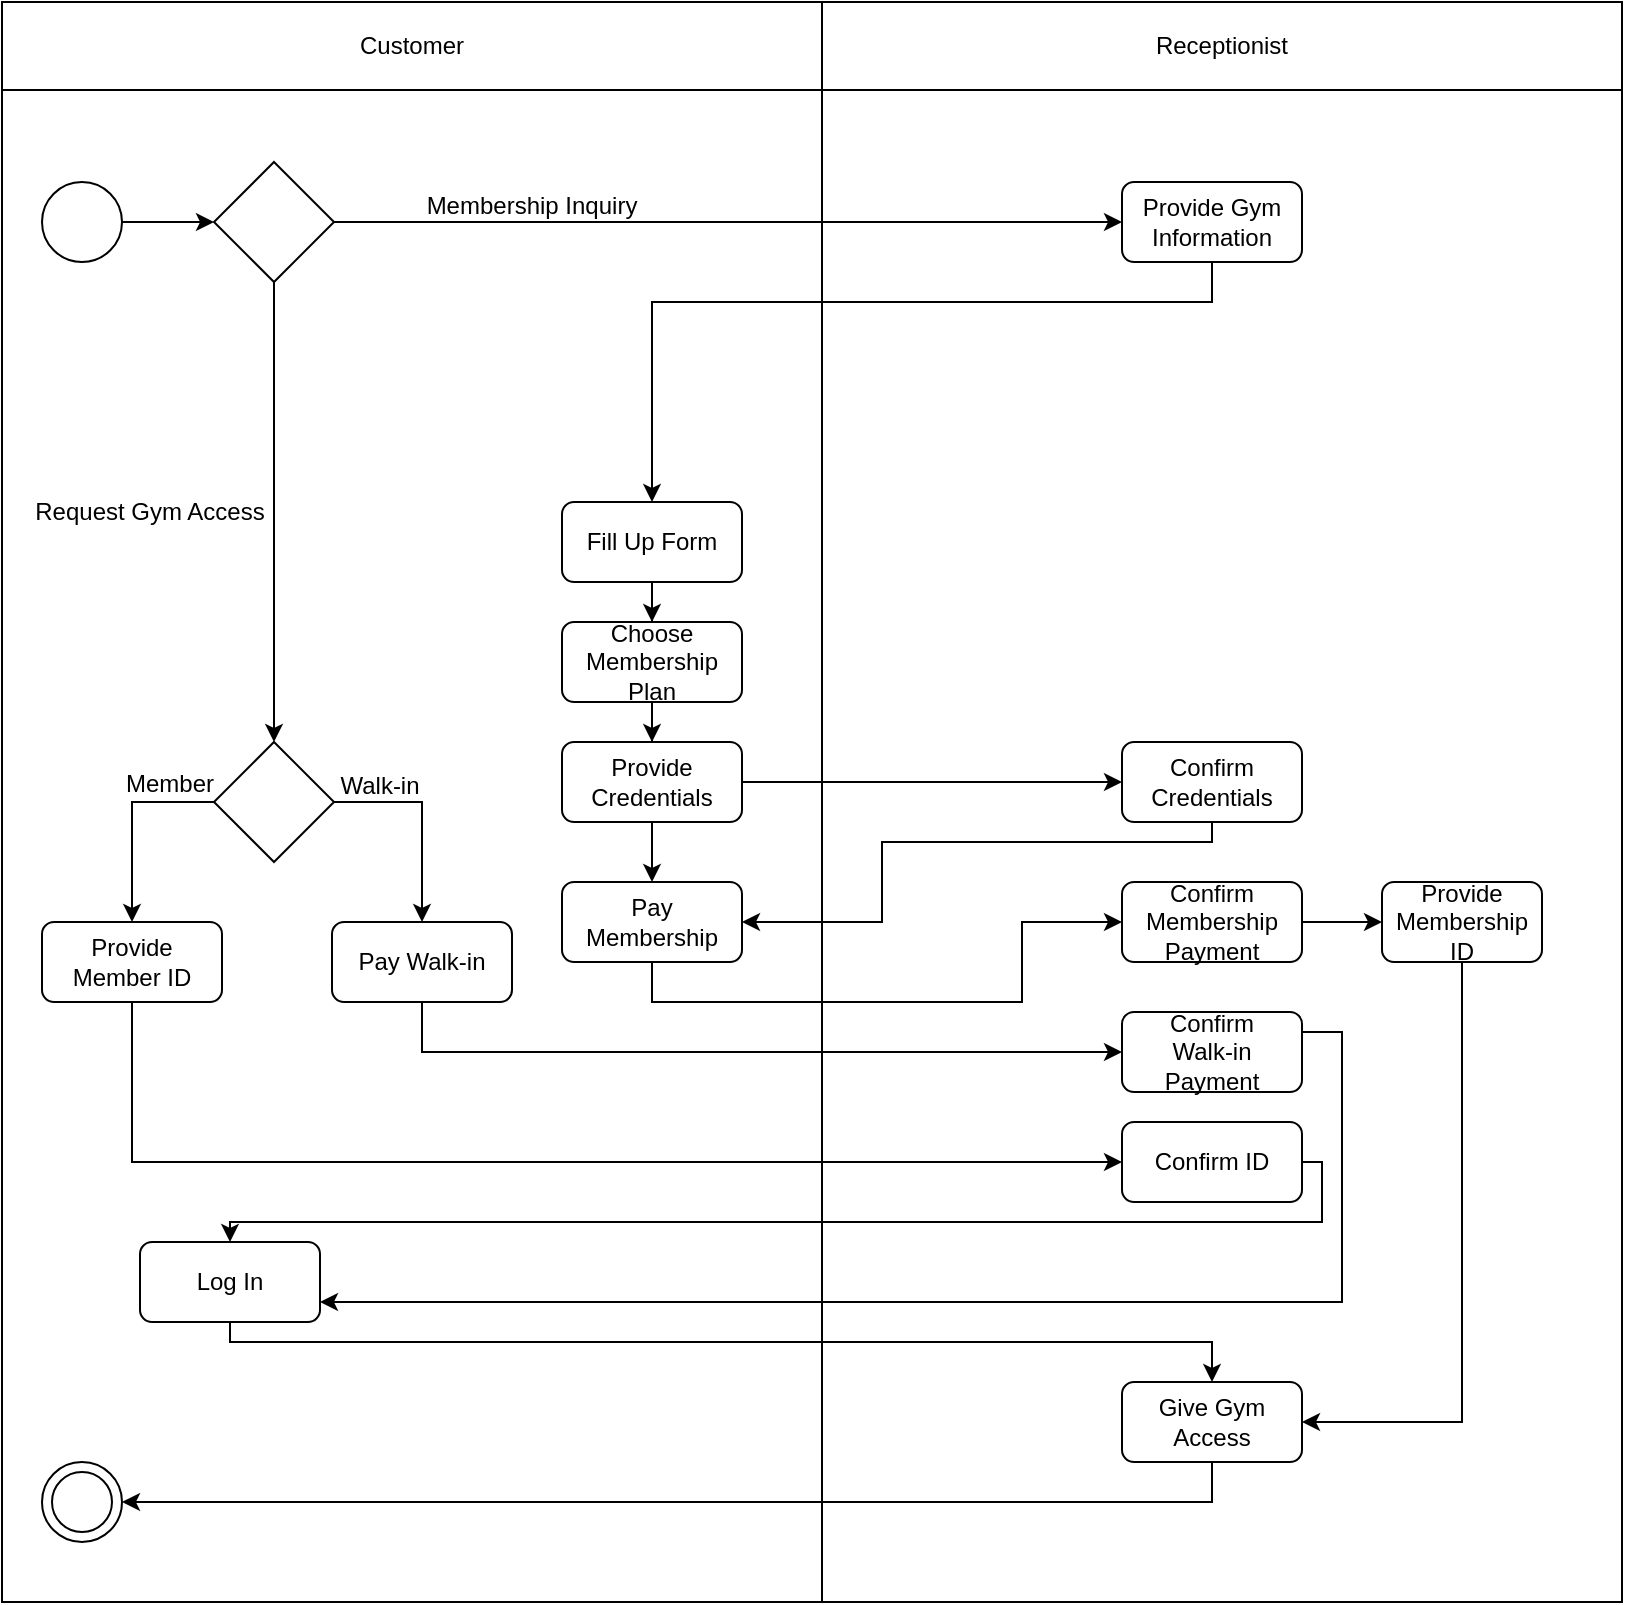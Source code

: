 <mxfile version="24.7.14">
  <diagram id="prtHgNgQTEPvFCAcTncT" name="Page-1">
    <mxGraphModel dx="1633" dy="755" grid="1" gridSize="10" guides="1" tooltips="1" connect="1" arrows="1" fold="1" page="1" pageScale="1" pageWidth="827" pageHeight="1169" math="0" shadow="0">
      <root>
        <mxCell id="0" />
        <mxCell id="1" parent="0" />
        <mxCell id="Im2IujWXLCtxK3zsTkd3-11" value="" style="shape=table;startSize=0;container=1;collapsible=0;childLayout=tableLayout;" parent="1" vertex="1">
          <mxGeometry x="70" y="40" width="810" height="800" as="geometry" />
        </mxCell>
        <mxCell id="Im2IujWXLCtxK3zsTkd3-12" value="" style="shape=tableRow;horizontal=0;startSize=0;swimlaneHead=0;swimlaneBody=0;strokeColor=inherit;top=0;left=0;bottom=0;right=0;collapsible=0;dropTarget=0;fillColor=none;points=[[0,0.5],[1,0.5]];portConstraint=eastwest;" parent="Im2IujWXLCtxK3zsTkd3-11" vertex="1">
          <mxGeometry width="810" height="44" as="geometry" />
        </mxCell>
        <mxCell id="Im2IujWXLCtxK3zsTkd3-13" value="Customer" style="shape=partialRectangle;html=1;whiteSpace=wrap;connectable=0;strokeColor=inherit;overflow=hidden;fillColor=none;top=0;left=0;bottom=0;right=0;pointerEvents=1;" parent="Im2IujWXLCtxK3zsTkd3-12" vertex="1">
          <mxGeometry width="410" height="44" as="geometry">
            <mxRectangle width="410" height="44" as="alternateBounds" />
          </mxGeometry>
        </mxCell>
        <mxCell id="Im2IujWXLCtxK3zsTkd3-14" value="Receptionist" style="shape=partialRectangle;html=1;whiteSpace=wrap;connectable=0;strokeColor=inherit;overflow=hidden;fillColor=none;top=0;left=0;bottom=0;right=0;pointerEvents=1;" parent="Im2IujWXLCtxK3zsTkd3-12" vertex="1">
          <mxGeometry x="410" width="400" height="44" as="geometry">
            <mxRectangle width="400" height="44" as="alternateBounds" />
          </mxGeometry>
        </mxCell>
        <mxCell id="Im2IujWXLCtxK3zsTkd3-15" value="" style="shape=tableRow;horizontal=0;startSize=0;swimlaneHead=0;swimlaneBody=0;strokeColor=inherit;top=0;left=0;bottom=0;right=0;collapsible=0;dropTarget=0;fillColor=none;points=[[0,0.5],[1,0.5]];portConstraint=eastwest;" parent="Im2IujWXLCtxK3zsTkd3-11" vertex="1">
          <mxGeometry y="44" width="810" height="756" as="geometry" />
        </mxCell>
        <mxCell id="Im2IujWXLCtxK3zsTkd3-16" value="" style="shape=partialRectangle;html=1;whiteSpace=wrap;connectable=0;strokeColor=inherit;overflow=hidden;fillColor=none;top=0;left=0;bottom=0;right=0;pointerEvents=1;" parent="Im2IujWXLCtxK3zsTkd3-15" vertex="1">
          <mxGeometry width="410" height="756" as="geometry">
            <mxRectangle width="410" height="756" as="alternateBounds" />
          </mxGeometry>
        </mxCell>
        <mxCell id="Im2IujWXLCtxK3zsTkd3-17" value="" style="shape=partialRectangle;html=1;whiteSpace=wrap;connectable=0;strokeColor=inherit;overflow=hidden;fillColor=none;top=0;left=0;bottom=0;right=0;pointerEvents=1;" parent="Im2IujWXLCtxK3zsTkd3-15" vertex="1">
          <mxGeometry x="410" width="400" height="756" as="geometry">
            <mxRectangle width="400" height="756" as="alternateBounds" />
          </mxGeometry>
        </mxCell>
        <mxCell id="Im2IujWXLCtxK3zsTkd3-24" value="" style="whiteSpace=wrap;html=1;" parent="Im2IujWXLCtxK3zsTkd3-15" vertex="1">
          <mxGeometry x="810" width="NaN" height="756" as="geometry">
            <mxRectangle width="NaN" height="756" as="alternateBounds" />
          </mxGeometry>
        </mxCell>
        <mxCell id="rvdJIMKBWjh_Pe81FS9a-73" value="" style="ellipse;whiteSpace=wrap;html=1;rounded=1;" parent="Im2IujWXLCtxK3zsTkd3-15" vertex="1">
          <mxGeometry width="NaN" height="756" as="geometry">
            <mxRectangle width="NaN" height="756" as="alternateBounds" />
          </mxGeometry>
        </mxCell>
        <mxCell id="rvdJIMKBWjh_Pe81FS9a-49" value="" style="edgeStyle=orthogonalEdgeStyle;rounded=0;orthogonalLoop=1;jettySize=auto;html=1;" parent="1" source="Im2IujWXLCtxK3zsTkd3-19" target="Im2IujWXLCtxK3zsTkd3-66" edge="1">
          <mxGeometry relative="1" as="geometry" />
        </mxCell>
        <mxCell id="Im2IujWXLCtxK3zsTkd3-19" value="" style="ellipse;whiteSpace=wrap;html=1;aspect=fixed;" parent="1" vertex="1">
          <mxGeometry x="90" y="130" width="40" height="40" as="geometry" />
        </mxCell>
        <mxCell id="rvdJIMKBWjh_Pe81FS9a-55" value="" style="edgeStyle=orthogonalEdgeStyle;rounded=0;orthogonalLoop=1;jettySize=auto;html=1;" parent="1" source="Im2IujWXLCtxK3zsTkd3-20" target="Im2IujWXLCtxK3zsTkd3-71" edge="1">
          <mxGeometry relative="1" as="geometry">
            <Array as="points">
              <mxPoint x="135" y="440" />
            </Array>
          </mxGeometry>
        </mxCell>
        <mxCell id="rvdJIMKBWjh_Pe81FS9a-56" value="" style="edgeStyle=orthogonalEdgeStyle;rounded=0;orthogonalLoop=1;jettySize=auto;html=1;exitX=1;exitY=0.5;exitDx=0;exitDy=0;" parent="1" source="Im2IujWXLCtxK3zsTkd3-20" target="rvdJIMKBWjh_Pe81FS9a-20" edge="1">
          <mxGeometry relative="1" as="geometry" />
        </mxCell>
        <mxCell id="Im2IujWXLCtxK3zsTkd3-20" value="" style="rhombus;whiteSpace=wrap;html=1;" parent="1" vertex="1">
          <mxGeometry x="176" y="410" width="60" height="60" as="geometry" />
        </mxCell>
        <mxCell id="rvdJIMKBWjh_Pe81FS9a-97" style="edgeStyle=orthogonalEdgeStyle;rounded=0;orthogonalLoop=1;jettySize=auto;html=1;exitX=0.5;exitY=1;exitDx=0;exitDy=0;entryX=1;entryY=0.5;entryDx=0;entryDy=0;" parent="1" source="Im2IujWXLCtxK3zsTkd3-28" target="Im2IujWXLCtxK3zsTkd3-41" edge="1">
          <mxGeometry relative="1" as="geometry" />
        </mxCell>
        <mxCell id="Im2IujWXLCtxK3zsTkd3-28" value="Provide Membership&lt;div&gt;ID&lt;/div&gt;" style="rounded=1;whiteSpace=wrap;html=1;" parent="1" vertex="1">
          <mxGeometry x="760" y="480" width="80" height="40" as="geometry" />
        </mxCell>
        <mxCell id="rvdJIMKBWjh_Pe81FS9a-96" value="" style="edgeStyle=orthogonalEdgeStyle;rounded=0;orthogonalLoop=1;jettySize=auto;html=1;" parent="1" source="Im2IujWXLCtxK3zsTkd3-36" target="Im2IujWXLCtxK3zsTkd3-28" edge="1">
          <mxGeometry relative="1" as="geometry" />
        </mxCell>
        <mxCell id="Im2IujWXLCtxK3zsTkd3-36" value="Confirm&lt;div&gt;Membership Payment&lt;/div&gt;" style="rounded=1;whiteSpace=wrap;html=1;" parent="1" vertex="1">
          <mxGeometry x="630" y="480" width="90" height="40" as="geometry" />
        </mxCell>
        <mxCell id="rvdJIMKBWjh_Pe81FS9a-99" style="edgeStyle=orthogonalEdgeStyle;rounded=0;orthogonalLoop=1;jettySize=auto;html=1;exitX=0.5;exitY=1;exitDx=0;exitDy=0;" parent="1" source="Im2IujWXLCtxK3zsTkd3-41" edge="1">
          <mxGeometry relative="1" as="geometry">
            <mxPoint x="130" y="790" as="targetPoint" />
            <Array as="points">
              <mxPoint x="675" y="790" />
            </Array>
          </mxGeometry>
        </mxCell>
        <mxCell id="Im2IujWXLCtxK3zsTkd3-41" value="Give Gym Access" style="rounded=1;whiteSpace=wrap;html=1;" parent="1" vertex="1">
          <mxGeometry x="630" y="730" width="90" height="40" as="geometry" />
        </mxCell>
        <mxCell id="Im2IujWXLCtxK3zsTkd3-47" value="" style="group" parent="1" vertex="1" connectable="0">
          <mxGeometry x="90" y="770" width="40" height="40" as="geometry" />
        </mxCell>
        <mxCell id="Im2IujWXLCtxK3zsTkd3-44" value="" style="ellipse;whiteSpace=wrap;html=1;aspect=fixed;" parent="Im2IujWXLCtxK3zsTkd3-47" vertex="1">
          <mxGeometry width="40" height="40" as="geometry" />
        </mxCell>
        <mxCell id="Im2IujWXLCtxK3zsTkd3-46" value="" style="ellipse;whiteSpace=wrap;html=1;aspect=fixed;" parent="Im2IujWXLCtxK3zsTkd3-47" vertex="1">
          <mxGeometry x="5" y="5" width="30" height="30" as="geometry" />
        </mxCell>
        <mxCell id="rvdJIMKBWjh_Pe81FS9a-65" style="edgeStyle=orthogonalEdgeStyle;rounded=0;orthogonalLoop=1;jettySize=auto;html=1;exitX=0.5;exitY=1;exitDx=0;exitDy=0;entryX=0.5;entryY=0;entryDx=0;entryDy=0;" parent="1" source="Im2IujWXLCtxK3zsTkd3-49" target="Im2IujWXLCtxK3zsTkd3-73" edge="1">
          <mxGeometry relative="1" as="geometry">
            <Array as="points">
              <mxPoint x="675" y="190" />
              <mxPoint x="395" y="190" />
            </Array>
            <mxPoint x="280" y="190" as="targetPoint" />
          </mxGeometry>
        </mxCell>
        <mxCell id="Im2IujWXLCtxK3zsTkd3-49" value="Provide Gym Information" style="rounded=1;whiteSpace=wrap;html=1;" parent="1" vertex="1">
          <mxGeometry x="630" y="130" width="90" height="40" as="geometry" />
        </mxCell>
        <mxCell id="Im2IujWXLCtxK3zsTkd3-33" value="Walk-in" style="text;strokeColor=none;align=center;fillColor=none;html=1;verticalAlign=middle;whiteSpace=wrap;rounded=0;" parent="1" vertex="1">
          <mxGeometry x="229" y="417" width="60" height="30" as="geometry" />
        </mxCell>
        <mxCell id="Im2IujWXLCtxK3zsTkd3-34" value="Member" style="text;strokeColor=none;align=center;fillColor=none;html=1;verticalAlign=middle;whiteSpace=wrap;rounded=0;" parent="1" vertex="1">
          <mxGeometry x="124" y="416" width="60" height="30" as="geometry" />
        </mxCell>
        <mxCell id="rvdJIMKBWjh_Pe81FS9a-51" value="" style="edgeStyle=orthogonalEdgeStyle;rounded=0;orthogonalLoop=1;jettySize=auto;html=1;" parent="1" source="Im2IujWXLCtxK3zsTkd3-66" target="Im2IujWXLCtxK3zsTkd3-49" edge="1">
          <mxGeometry relative="1" as="geometry" />
        </mxCell>
        <mxCell id="rvdJIMKBWjh_Pe81FS9a-53" value="" style="edgeStyle=orthogonalEdgeStyle;rounded=0;orthogonalLoop=1;jettySize=auto;html=1;" parent="1" source="Im2IujWXLCtxK3zsTkd3-66" target="Im2IujWXLCtxK3zsTkd3-20" edge="1">
          <mxGeometry relative="1" as="geometry" />
        </mxCell>
        <mxCell id="Im2IujWXLCtxK3zsTkd3-66" value="" style="rhombus;whiteSpace=wrap;html=1;" parent="1" vertex="1">
          <mxGeometry x="176" y="120" width="60" height="60" as="geometry" />
        </mxCell>
        <mxCell id="rvdJIMKBWjh_Pe81FS9a-85" style="edgeStyle=orthogonalEdgeStyle;rounded=0;orthogonalLoop=1;jettySize=auto;html=1;exitX=0.5;exitY=1;exitDx=0;exitDy=0;entryX=0;entryY=0.5;entryDx=0;entryDy=0;" parent="1" source="Im2IujWXLCtxK3zsTkd3-71" target="Im2IujWXLCtxK3zsTkd3-80" edge="1">
          <mxGeometry relative="1" as="geometry" />
        </mxCell>
        <mxCell id="Im2IujWXLCtxK3zsTkd3-71" value="Provide Member ID" style="rounded=1;whiteSpace=wrap;html=1;" parent="1" vertex="1">
          <mxGeometry x="90" y="500" width="90" height="40" as="geometry" />
        </mxCell>
        <mxCell id="rvdJIMKBWjh_Pe81FS9a-70" value="" style="edgeStyle=orthogonalEdgeStyle;rounded=0;orthogonalLoop=1;jettySize=auto;html=1;" parent="1" source="Im2IujWXLCtxK3zsTkd3-73" target="rvdJIMKBWjh_Pe81FS9a-19" edge="1">
          <mxGeometry relative="1" as="geometry" />
        </mxCell>
        <mxCell id="Im2IujWXLCtxK3zsTkd3-73" value="Fill Up Form" style="rounded=1;whiteSpace=wrap;html=1;" parent="1" vertex="1">
          <mxGeometry x="350" y="290" width="90" height="40" as="geometry" />
        </mxCell>
        <mxCell id="rvdJIMKBWjh_Pe81FS9a-100" style="edgeStyle=orthogonalEdgeStyle;rounded=0;orthogonalLoop=1;jettySize=auto;html=1;exitX=1;exitY=0.5;exitDx=0;exitDy=0;entryX=0.5;entryY=0;entryDx=0;entryDy=0;" parent="1" source="Im2IujWXLCtxK3zsTkd3-80" target="rvdJIMKBWjh_Pe81FS9a-5" edge="1">
          <mxGeometry relative="1" as="geometry">
            <Array as="points">
              <mxPoint x="730" y="620" />
              <mxPoint x="730" y="650" />
              <mxPoint x="184" y="650" />
            </Array>
          </mxGeometry>
        </mxCell>
        <mxCell id="Im2IujWXLCtxK3zsTkd3-80" value="Confirm ID" style="rounded=1;whiteSpace=wrap;html=1;" parent="1" vertex="1">
          <mxGeometry x="630" y="600" width="90" height="40" as="geometry" />
        </mxCell>
        <mxCell id="rvdJIMKBWjh_Pe81FS9a-98" style="edgeStyle=orthogonalEdgeStyle;rounded=0;orthogonalLoop=1;jettySize=auto;html=1;exitX=0.5;exitY=1;exitDx=0;exitDy=0;entryX=0.5;entryY=0;entryDx=0;entryDy=0;" parent="1" source="rvdJIMKBWjh_Pe81FS9a-5" target="Im2IujWXLCtxK3zsTkd3-41" edge="1">
          <mxGeometry relative="1" as="geometry">
            <Array as="points">
              <mxPoint x="184" y="710" />
              <mxPoint x="675" y="710" />
            </Array>
          </mxGeometry>
        </mxCell>
        <mxCell id="rvdJIMKBWjh_Pe81FS9a-5" value="Log In" style="rounded=1;whiteSpace=wrap;html=1;" parent="1" vertex="1">
          <mxGeometry x="139" y="660" width="90" height="40" as="geometry" />
        </mxCell>
        <mxCell id="rvdJIMKBWjh_Pe81FS9a-12" value="Request Gym Access" style="text;strokeColor=none;align=center;fillColor=none;html=1;verticalAlign=middle;whiteSpace=wrap;rounded=0;" parent="1" vertex="1">
          <mxGeometry x="79" y="280" width="130" height="30" as="geometry" />
        </mxCell>
        <mxCell id="rvdJIMKBWjh_Pe81FS9a-95" value="" style="edgeStyle=orthogonalEdgeStyle;rounded=0;orthogonalLoop=1;jettySize=auto;html=1;exitX=0.5;exitY=1;exitDx=0;exitDy=0;" parent="1" source="Im2IujWXLCtxK3zsTkd3-70" target="Im2IujWXLCtxK3zsTkd3-36" edge="1">
          <mxGeometry relative="1" as="geometry">
            <Array as="points">
              <mxPoint x="395" y="540" />
              <mxPoint x="580" y="540" />
              <mxPoint x="580" y="500" />
            </Array>
          </mxGeometry>
        </mxCell>
        <mxCell id="Im2IujWXLCtxK3zsTkd3-70" value="Pay Membership" style="rounded=1;whiteSpace=wrap;html=1;" parent="1" vertex="1">
          <mxGeometry x="350" y="480" width="90" height="40" as="geometry" />
        </mxCell>
        <mxCell id="rvdJIMKBWjh_Pe81FS9a-71" value="" style="edgeStyle=orthogonalEdgeStyle;rounded=0;orthogonalLoop=1;jettySize=auto;html=1;" parent="1" source="rvdJIMKBWjh_Pe81FS9a-19" target="rvdJIMKBWjh_Pe81FS9a-22" edge="1">
          <mxGeometry relative="1" as="geometry" />
        </mxCell>
        <mxCell id="rvdJIMKBWjh_Pe81FS9a-19" value="Choose Membership Plan" style="rounded=1;whiteSpace=wrap;html=1;" parent="1" vertex="1">
          <mxGeometry x="350" y="350" width="90" height="40" as="geometry" />
        </mxCell>
        <mxCell id="rvdJIMKBWjh_Pe81FS9a-83" style="edgeStyle=orthogonalEdgeStyle;rounded=0;orthogonalLoop=1;jettySize=auto;html=1;exitX=0.5;exitY=1;exitDx=0;exitDy=0;entryX=0;entryY=0.5;entryDx=0;entryDy=0;" parent="1" source="rvdJIMKBWjh_Pe81FS9a-20" target="rvdJIMKBWjh_Pe81FS9a-82" edge="1">
          <mxGeometry relative="1" as="geometry" />
        </mxCell>
        <mxCell id="rvdJIMKBWjh_Pe81FS9a-20" value="Pay Walk-in" style="rounded=1;whiteSpace=wrap;html=1;" parent="1" vertex="1">
          <mxGeometry x="235" y="500" width="90" height="40" as="geometry" />
        </mxCell>
        <mxCell id="7ic36mAQvmnpquRYO7w3-1" style="edgeStyle=orthogonalEdgeStyle;rounded=0;orthogonalLoop=1;jettySize=auto;html=1;exitX=0.5;exitY=1;exitDx=0;exitDy=0;entryX=1;entryY=0.5;entryDx=0;entryDy=0;" edge="1" parent="1" source="rvdJIMKBWjh_Pe81FS9a-21" target="Im2IujWXLCtxK3zsTkd3-70">
          <mxGeometry relative="1" as="geometry">
            <Array as="points">
              <mxPoint x="675" y="460" />
              <mxPoint x="510" y="460" />
              <mxPoint x="510" y="500" />
            </Array>
          </mxGeometry>
        </mxCell>
        <mxCell id="rvdJIMKBWjh_Pe81FS9a-21" value="Confirm Credentials" style="rounded=1;whiteSpace=wrap;html=1;" parent="1" vertex="1">
          <mxGeometry x="630" y="410" width="90" height="40" as="geometry" />
        </mxCell>
        <mxCell id="rvdJIMKBWjh_Pe81FS9a-72" value="" style="edgeStyle=orthogonalEdgeStyle;rounded=0;orthogonalLoop=1;jettySize=auto;html=1;" parent="1" source="rvdJIMKBWjh_Pe81FS9a-22" target="rvdJIMKBWjh_Pe81FS9a-21" edge="1">
          <mxGeometry relative="1" as="geometry" />
        </mxCell>
        <mxCell id="rvdJIMKBWjh_Pe81FS9a-81" value="" style="edgeStyle=orthogonalEdgeStyle;rounded=0;orthogonalLoop=1;jettySize=auto;html=1;" parent="1" source="rvdJIMKBWjh_Pe81FS9a-22" target="Im2IujWXLCtxK3zsTkd3-70" edge="1">
          <mxGeometry relative="1" as="geometry" />
        </mxCell>
        <mxCell id="rvdJIMKBWjh_Pe81FS9a-22" value="Provide Credentials" style="rounded=1;whiteSpace=wrap;html=1;" parent="1" vertex="1">
          <mxGeometry x="350" y="410" width="90" height="40" as="geometry" />
        </mxCell>
        <mxCell id="rvdJIMKBWjh_Pe81FS9a-24" value="Membership Inquiry" style="text;strokeColor=none;align=center;fillColor=none;html=1;verticalAlign=middle;whiteSpace=wrap;rounded=0;" parent="1" vertex="1">
          <mxGeometry x="270" y="127" width="130" height="30" as="geometry" />
        </mxCell>
        <mxCell id="rvdJIMKBWjh_Pe81FS9a-89" style="edgeStyle=orthogonalEdgeStyle;rounded=0;orthogonalLoop=1;jettySize=auto;html=1;exitX=1;exitY=0.25;exitDx=0;exitDy=0;" parent="1" source="rvdJIMKBWjh_Pe81FS9a-82" edge="1">
          <mxGeometry relative="1" as="geometry">
            <mxPoint x="229" y="690" as="targetPoint" />
            <Array as="points">
              <mxPoint x="740" y="555" />
              <mxPoint x="740" y="690" />
            </Array>
          </mxGeometry>
        </mxCell>
        <mxCell id="rvdJIMKBWjh_Pe81FS9a-82" value="Confirm&lt;div&gt;Walk-in Payment&lt;/div&gt;" style="rounded=1;whiteSpace=wrap;html=1;" parent="1" vertex="1">
          <mxGeometry x="630" y="545" width="90" height="40" as="geometry" />
        </mxCell>
        <mxCell id="rvdJIMKBWjh_Pe81FS9a-93" style="edgeStyle=orthogonalEdgeStyle;rounded=0;orthogonalLoop=1;jettySize=auto;html=1;exitX=0.5;exitY=1;exitDx=0;exitDy=0;" parent="1" source="Im2IujWXLCtxK3zsTkd3-36" target="Im2IujWXLCtxK3zsTkd3-36" edge="1">
          <mxGeometry relative="1" as="geometry" />
        </mxCell>
      </root>
    </mxGraphModel>
  </diagram>
</mxfile>
